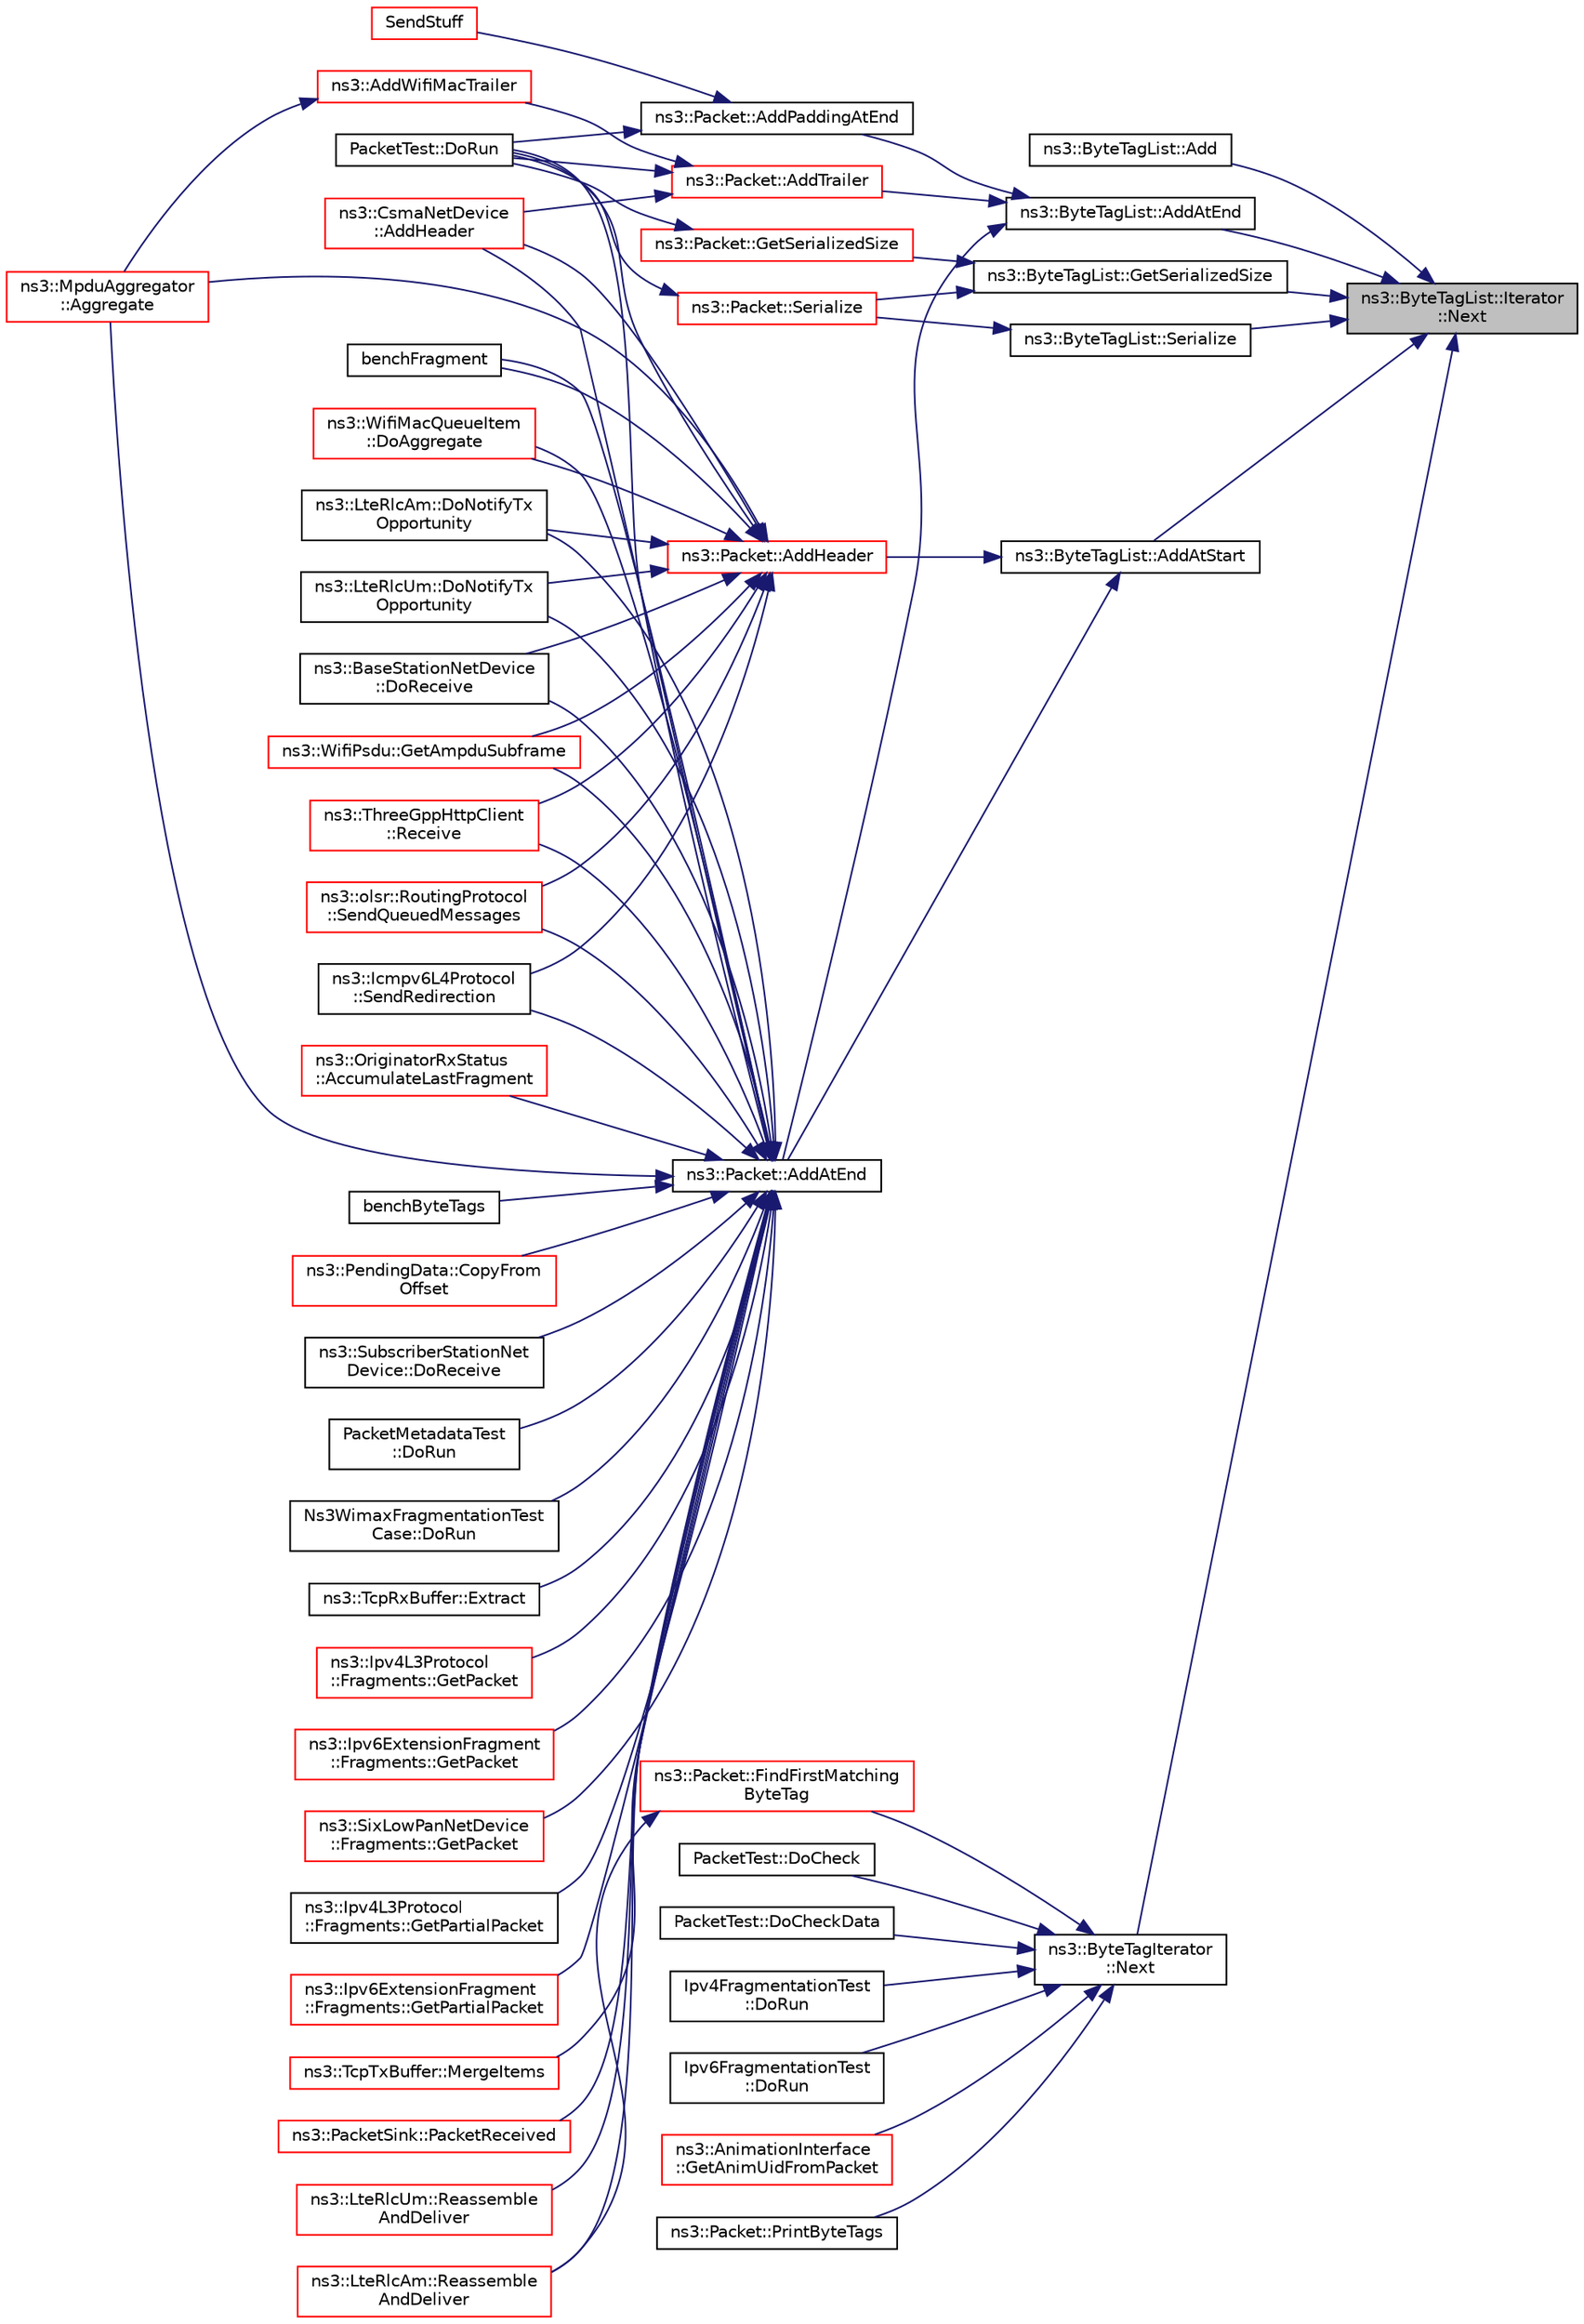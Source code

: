 digraph "ns3::ByteTagList::Iterator::Next"
{
 // LATEX_PDF_SIZE
  edge [fontname="Helvetica",fontsize="10",labelfontname="Helvetica",labelfontsize="10"];
  node [fontname="Helvetica",fontsize="10",shape=record];
  rankdir="RL";
  Node1 [label="ns3::ByteTagList::Iterator\l::Next",height=0.2,width=0.4,color="black", fillcolor="grey75", style="filled", fontcolor="black",tooltip="Returns the next Item from the ByteTagList."];
  Node1 -> Node2 [dir="back",color="midnightblue",fontsize="10",style="solid",fontname="Helvetica"];
  Node2 [label="ns3::ByteTagList::Add",height=0.2,width=0.4,color="black", fillcolor="white", style="filled",URL="$classns3_1_1_byte_tag_list.html#ae8852ea2777b455d7ec4f370c864d686",tooltip=" "];
  Node1 -> Node3 [dir="back",color="midnightblue",fontsize="10",style="solid",fontname="Helvetica"];
  Node3 [label="ns3::ByteTagList::AddAtEnd",height=0.2,width=0.4,color="black", fillcolor="white", style="filled",URL="$classns3_1_1_byte_tag_list.html#a0d8aa9cf6aaf856eb08d4f4a01f38446",tooltip="Make sure that all offsets are smaller than appendOffset which represents the location where new byte..."];
  Node3 -> Node4 [dir="back",color="midnightblue",fontsize="10",style="solid",fontname="Helvetica"];
  Node4 [label="ns3::Packet::AddAtEnd",height=0.2,width=0.4,color="black", fillcolor="white", style="filled",URL="$classns3_1_1_packet.html#a14ec3d4250b425468764de58f5837b6b",tooltip="Concatenate the input packet at the end of the current packet."];
  Node4 -> Node5 [dir="back",color="midnightblue",fontsize="10",style="solid",fontname="Helvetica"];
  Node5 [label="ns3::OriginatorRxStatus\l::AccumulateLastFragment",height=0.2,width=0.4,color="red", fillcolor="white", style="filled",URL="$classns3_1_1_originator_rx_status.html#a59c38c4a21335b5e82da00fdb0561af0",tooltip="We have received a last fragment of the fragmented packets (indicated by the no more fragment field)."];
  Node4 -> Node19 [dir="back",color="midnightblue",fontsize="10",style="solid",fontname="Helvetica"];
  Node19 [label="ns3::CsmaNetDevice\l::AddHeader",height=0.2,width=0.4,color="red", fillcolor="white", style="filled",URL="$classns3_1_1_csma_net_device.html#a736bf6ce5851ace677f8fc693a92855c",tooltip="Adds the necessary headers and trailers to a packet of data in order to respect the packet type."];
  Node4 -> Node22 [dir="back",color="midnightblue",fontsize="10",style="solid",fontname="Helvetica"];
  Node22 [label="ns3::MpduAggregator\l::Aggregate",height=0.2,width=0.4,color="red", fillcolor="white", style="filled",URL="$classns3_1_1_mpdu_aggregator.html#a8e4e158ca23bbd3141f8c584dcb7a5dc",tooltip="Aggregate an MPDU to an A-MPDU."];
  Node4 -> Node56 [dir="back",color="midnightblue",fontsize="10",style="solid",fontname="Helvetica"];
  Node56 [label="benchByteTags",height=0.2,width=0.4,color="black", fillcolor="white", style="filled",URL="$bench-packets_8cc.html#a74bbacc91e7fa270b5102afc76959cf1",tooltip=" "];
  Node4 -> Node57 [dir="back",color="midnightblue",fontsize="10",style="solid",fontname="Helvetica"];
  Node57 [label="benchFragment",height=0.2,width=0.4,color="black", fillcolor="white", style="filled",URL="$bench-packets_8cc.html#a6cabc7d91c4117351e595e4bb94b141d",tooltip=" "];
  Node4 -> Node58 [dir="back",color="midnightblue",fontsize="10",style="solid",fontname="Helvetica"];
  Node58 [label="ns3::PendingData::CopyFrom\lOffset",height=0.2,width=0.4,color="red", fillcolor="white", style="filled",URL="$classns3_1_1_pending_data.html#ab04639a5fcb15f47daa91c071f5cdfd2",tooltip="Copy data starting from a give offset."];
  Node4 -> Node60 [dir="back",color="midnightblue",fontsize="10",style="solid",fontname="Helvetica"];
  Node60 [label="ns3::WifiMacQueueItem\l::DoAggregate",height=0.2,width=0.4,color="red", fillcolor="white", style="filled",URL="$classns3_1_1_wifi_mac_queue_item.html#a6000ff915d70a940ac16fa35ee2fe933",tooltip="Aggregate the MSDU contained in the given MPDU to this MPDU (thus constituting an A-MSDU)."];
  Node4 -> Node62 [dir="back",color="midnightblue",fontsize="10",style="solid",fontname="Helvetica"];
  Node62 [label="ns3::LteRlcAm::DoNotifyTx\lOpportunity",height=0.2,width=0.4,color="black", fillcolor="white", style="filled",URL="$classns3_1_1_lte_rlc_am.html#a529666294956659251df1e79ffd3fca5",tooltip="MAC SAP."];
  Node4 -> Node63 [dir="back",color="midnightblue",fontsize="10",style="solid",fontname="Helvetica"];
  Node63 [label="ns3::LteRlcUm::DoNotifyTx\lOpportunity",height=0.2,width=0.4,color="black", fillcolor="white", style="filled",URL="$classns3_1_1_lte_rlc_um.html#a8d744cea1946d4fe5ecaaf867e51d19a",tooltip="MAC SAP."];
  Node4 -> Node64 [dir="back",color="midnightblue",fontsize="10",style="solid",fontname="Helvetica"];
  Node64 [label="ns3::BaseStationNetDevice\l::DoReceive",height=0.2,width=0.4,color="black", fillcolor="white", style="filled",URL="$classns3_1_1_base_station_net_device.html#a0a6bf3deb17ab1adde07a1ed62875067",tooltip="Receive packet."];
  Node4 -> Node65 [dir="back",color="midnightblue",fontsize="10",style="solid",fontname="Helvetica"];
  Node65 [label="ns3::SubscriberStationNet\lDevice::DoReceive",height=0.2,width=0.4,color="black", fillcolor="white", style="filled",URL="$classns3_1_1_subscriber_station_net_device.html#a2cdd421837891adea005eb7cde668a1f",tooltip="Receive a packet."];
  Node4 -> Node66 [dir="back",color="midnightblue",fontsize="10",style="solid",fontname="Helvetica"];
  Node66 [label="PacketMetadataTest\l::DoRun",height=0.2,width=0.4,color="black", fillcolor="white", style="filled",URL="$class_packet_metadata_test.html#a5157cf5ecf0e631ad2a70c61375ebfc3",tooltip="Implementation to actually run this TestCase."];
  Node4 -> Node67 [dir="back",color="midnightblue",fontsize="10",style="solid",fontname="Helvetica"];
  Node67 [label="PacketTest::DoRun",height=0.2,width=0.4,color="black", fillcolor="white", style="filled",URL="$class_packet_test.html#a2f4d69aa1b21616ea14efd54fee55da2",tooltip="Implementation to actually run this TestCase."];
  Node4 -> Node68 [dir="back",color="midnightblue",fontsize="10",style="solid",fontname="Helvetica"];
  Node68 [label="Ns3WimaxFragmentationTest\lCase::DoRun",height=0.2,width=0.4,color="black", fillcolor="white", style="filled",URL="$class_ns3_wimax_fragmentation_test_case.html#ac4725340138d07d67dbb72aaa5ccd84b",tooltip="Implementation to actually run this TestCase."];
  Node4 -> Node69 [dir="back",color="midnightblue",fontsize="10",style="solid",fontname="Helvetica"];
  Node69 [label="ns3::TcpRxBuffer::Extract",height=0.2,width=0.4,color="black", fillcolor="white", style="filled",URL="$classns3_1_1_tcp_rx_buffer.html#a0a1254a5afa4cec6307a40af3ff46d30",tooltip="Extract data from the head of the buffer as indicated by nextRxSeq."];
  Node4 -> Node70 [dir="back",color="midnightblue",fontsize="10",style="solid",fontname="Helvetica"];
  Node70 [label="ns3::WifiPsdu::GetAmpduSubframe",height=0.2,width=0.4,color="red", fillcolor="white", style="filled",URL="$classns3_1_1_wifi_psdu.html#a5613df833c8652c3be93192a06b516e6",tooltip="Get a copy of the i-th A-MPDU subframe (includes subframe header, MPDU, and possibly padding)"];
  Node4 -> Node71 [dir="back",color="midnightblue",fontsize="10",style="solid",fontname="Helvetica"];
  Node71 [label="ns3::Ipv4L3Protocol\l::Fragments::GetPacket",height=0.2,width=0.4,color="red", fillcolor="white", style="filled",URL="$classns3_1_1_ipv4_l3_protocol_1_1_fragments.html#adb45e745bcafe1fad9fdfbb88e685df5",tooltip="Get the entire packet."];
  Node4 -> Node79 [dir="back",color="midnightblue",fontsize="10",style="solid",fontname="Helvetica"];
  Node79 [label="ns3::Ipv6ExtensionFragment\l::Fragments::GetPacket",height=0.2,width=0.4,color="red", fillcolor="white", style="filled",URL="$classns3_1_1_ipv6_extension_fragment_1_1_fragments.html#a2308b508eac529beff323396eaaaebab",tooltip="Get the entire packet."];
  Node4 -> Node81 [dir="back",color="midnightblue",fontsize="10",style="solid",fontname="Helvetica"];
  Node81 [label="ns3::SixLowPanNetDevice\l::Fragments::GetPacket",height=0.2,width=0.4,color="red", fillcolor="white", style="filled",URL="$classns3_1_1_six_low_pan_net_device_1_1_fragments.html#aa9ec2708c8a1717ed5b9acd52c1bf0a1",tooltip="Get the entire packet."];
  Node4 -> Node85 [dir="back",color="midnightblue",fontsize="10",style="solid",fontname="Helvetica"];
  Node85 [label="ns3::Ipv4L3Protocol\l::Fragments::GetPartialPacket",height=0.2,width=0.4,color="black", fillcolor="white", style="filled",URL="$classns3_1_1_ipv4_l3_protocol_1_1_fragments.html#a13e7ea53f11130744dea53667fb3ff83",tooltip="Get the complete part of the packet."];
  Node4 -> Node86 [dir="back",color="midnightblue",fontsize="10",style="solid",fontname="Helvetica"];
  Node86 [label="ns3::Ipv6ExtensionFragment\l::Fragments::GetPartialPacket",height=0.2,width=0.4,color="red", fillcolor="white", style="filled",URL="$classns3_1_1_ipv6_extension_fragment_1_1_fragments.html#a1a7a254bba0ce4afcb74d5a3e99bb906",tooltip="Get the packet parts so far received."];
  Node4 -> Node90 [dir="back",color="midnightblue",fontsize="10",style="solid",fontname="Helvetica"];
  Node90 [label="ns3::TcpTxBuffer::MergeItems",height=0.2,width=0.4,color="red", fillcolor="white", style="filled",URL="$classns3_1_1_tcp_tx_buffer.html#acd8b1a260f0016fcfd315db108ae596c",tooltip="Merge two TcpTxItem."];
  Node4 -> Node100 [dir="back",color="midnightblue",fontsize="10",style="solid",fontname="Helvetica"];
  Node100 [label="ns3::PacketSink::PacketReceived",height=0.2,width=0.4,color="red", fillcolor="white", style="filled",URL="$classns3_1_1_packet_sink.html#af1b771e838a0596a019bdc12cadf7521",tooltip="Packet received: assemble byte stream to extract SeqTsSizeHeader."];
  Node4 -> Node104 [dir="back",color="midnightblue",fontsize="10",style="solid",fontname="Helvetica"];
  Node104 [label="ns3::LteRlcAm::Reassemble\lAndDeliver",height=0.2,width=0.4,color="red", fillcolor="white", style="filled",URL="$classns3_1_1_lte_rlc_am.html#ada1201339d0a54e50adc27b09d3c5c1e",tooltip="Reassemble and deliver."];
  Node4 -> Node106 [dir="back",color="midnightblue",fontsize="10",style="solid",fontname="Helvetica"];
  Node106 [label="ns3::LteRlcUm::Reassemble\lAndDeliver",height=0.2,width=0.4,color="red", fillcolor="white", style="filled",URL="$classns3_1_1_lte_rlc_um.html#a103ba1e3d14eb2604a44d1bef7fe7cb7",tooltip="Reassemble and deliver function."];
  Node4 -> Node111 [dir="back",color="midnightblue",fontsize="10",style="solid",fontname="Helvetica"];
  Node111 [label="ns3::ThreeGppHttpClient\l::Receive",height=0.2,width=0.4,color="red", fillcolor="white", style="filled",URL="$classns3_1_1_three_gpp_http_client.html#aefb3b587a587f771128f50882b019280",tooltip="Simulate a consumption of the received packet by subtracting the packet size from the internal counte..."];
  Node4 -> Node118 [dir="back",color="midnightblue",fontsize="10",style="solid",fontname="Helvetica"];
  Node118 [label="ns3::olsr::RoutingProtocol\l::SendQueuedMessages",height=0.2,width=0.4,color="red", fillcolor="white", style="filled",URL="$classns3_1_1olsr_1_1_routing_protocol.html#a02c3a2e817645ba46a3c7b4744ff3f29",tooltip="Creates as many OLSR packets as needed in order to send all buffered OLSR messages."];
  Node4 -> Node120 [dir="back",color="midnightblue",fontsize="10",style="solid",fontname="Helvetica"];
  Node120 [label="ns3::Icmpv6L4Protocol\l::SendRedirection",height=0.2,width=0.4,color="black", fillcolor="white", style="filled",URL="$classns3_1_1_icmpv6_l4_protocol.html#a775f19603b15e25f287f54096a3f26cb",tooltip="Send an ICMPv6 Redirection."];
  Node3 -> Node121 [dir="back",color="midnightblue",fontsize="10",style="solid",fontname="Helvetica"];
  Node121 [label="ns3::Packet::AddPaddingAtEnd",height=0.2,width=0.4,color="black", fillcolor="white", style="filled",URL="$classns3_1_1_packet.html#ae964f1fcfd496c6c0db1b73f27e78530",tooltip="Add a zero-filled padding to the packet."];
  Node121 -> Node67 [dir="back",color="midnightblue",fontsize="10",style="solid",fontname="Helvetica"];
  Node121 -> Node122 [dir="back",color="midnightblue",fontsize="10",style="solid",fontname="Helvetica"];
  Node122 [label="SendStuff",height=0.2,width=0.4,color="red", fillcolor="white", style="filled",URL="$socket-bound-static-routing_8cc.html#a7b2e4a72e272b99c2b4d85b9ccad6633",tooltip=" "];
  Node3 -> Node124 [dir="back",color="midnightblue",fontsize="10",style="solid",fontname="Helvetica"];
  Node124 [label="ns3::Packet::AddTrailer",height=0.2,width=0.4,color="red", fillcolor="white", style="filled",URL="$classns3_1_1_packet.html#ae26b490c30ae5bc98be5181ec6e06db8",tooltip="Add trailer to this packet."];
  Node124 -> Node19 [dir="back",color="midnightblue",fontsize="10",style="solid",fontname="Helvetica"];
  Node124 -> Node125 [dir="back",color="midnightblue",fontsize="10",style="solid",fontname="Helvetica"];
  Node125 [label="ns3::AddWifiMacTrailer",height=0.2,width=0.4,color="red", fillcolor="white", style="filled",URL="$namespacens3.html#ab329ba01637c33843b592aebe17df72f",tooltip="Add FCS trailer to a packet."];
  Node125 -> Node22 [dir="back",color="midnightblue",fontsize="10",style="solid",fontname="Helvetica"];
  Node124 -> Node67 [dir="back",color="midnightblue",fontsize="10",style="solid",fontname="Helvetica"];
  Node1 -> Node154 [dir="back",color="midnightblue",fontsize="10",style="solid",fontname="Helvetica"];
  Node154 [label="ns3::ByteTagList::AddAtStart",height=0.2,width=0.4,color="black", fillcolor="white", style="filled",URL="$classns3_1_1_byte_tag_list.html#acb4563fbe4299c55af41ba7a166b71d5",tooltip="Make sure that all offsets are bigger than prependOffset which represents the location where new byte..."];
  Node154 -> Node4 [dir="back",color="midnightblue",fontsize="10",style="solid",fontname="Helvetica"];
  Node154 -> Node155 [dir="back",color="midnightblue",fontsize="10",style="solid",fontname="Helvetica"];
  Node155 [label="ns3::Packet::AddHeader",height=0.2,width=0.4,color="red", fillcolor="white", style="filled",URL="$classns3_1_1_packet.html#a465108c595a0bc592095cbcab1832ed8",tooltip="Add header to this packet."];
  Node155 -> Node19 [dir="back",color="midnightblue",fontsize="10",style="solid",fontname="Helvetica"];
  Node155 -> Node22 [dir="back",color="midnightblue",fontsize="10",style="solid",fontname="Helvetica"];
  Node155 -> Node57 [dir="back",color="midnightblue",fontsize="10",style="solid",fontname="Helvetica"];
  Node155 -> Node60 [dir="back",color="midnightblue",fontsize="10",style="solid",fontname="Helvetica"];
  Node155 -> Node62 [dir="back",color="midnightblue",fontsize="10",style="solid",fontname="Helvetica"];
  Node155 -> Node63 [dir="back",color="midnightblue",fontsize="10",style="solid",fontname="Helvetica"];
  Node155 -> Node64 [dir="back",color="midnightblue",fontsize="10",style="solid",fontname="Helvetica"];
  Node155 -> Node67 [dir="back",color="midnightblue",fontsize="10",style="solid",fontname="Helvetica"];
  Node155 -> Node70 [dir="back",color="midnightblue",fontsize="10",style="solid",fontname="Helvetica"];
  Node155 -> Node111 [dir="back",color="midnightblue",fontsize="10",style="solid",fontname="Helvetica"];
  Node155 -> Node118 [dir="back",color="midnightblue",fontsize="10",style="solid",fontname="Helvetica"];
  Node155 -> Node120 [dir="back",color="midnightblue",fontsize="10",style="solid",fontname="Helvetica"];
  Node1 -> Node704 [dir="back",color="midnightblue",fontsize="10",style="solid",fontname="Helvetica"];
  Node704 [label="ns3::ByteTagList::GetSerializedSize",height=0.2,width=0.4,color="black", fillcolor="white", style="filled",URL="$classns3_1_1_byte_tag_list.html#ab3c82f535fd002da08d4166c6304b000",tooltip="Returns number of bytes required for packet serialization."];
  Node704 -> Node705 [dir="back",color="midnightblue",fontsize="10",style="solid",fontname="Helvetica"];
  Node705 [label="ns3::Packet::GetSerializedSize",height=0.2,width=0.4,color="red", fillcolor="white", style="filled",URL="$classns3_1_1_packet.html#aeaf626dfa2ae8c26ddde52e75d9d0c3d",tooltip="Returns number of bytes required for packet serialization."];
  Node705 -> Node67 [dir="back",color="midnightblue",fontsize="10",style="solid",fontname="Helvetica"];
  Node704 -> Node708 [dir="back",color="midnightblue",fontsize="10",style="solid",fontname="Helvetica"];
  Node708 [label="ns3::Packet::Serialize",height=0.2,width=0.4,color="red", fillcolor="white", style="filled",URL="$classns3_1_1_packet.html#a9cd43075e83f695f6d64cf78407d6eb0",tooltip="Serialize a packet, tags, and metadata into a byte buffer."];
  Node708 -> Node67 [dir="back",color="midnightblue",fontsize="10",style="solid",fontname="Helvetica"];
  Node1 -> Node709 [dir="back",color="midnightblue",fontsize="10",style="solid",fontname="Helvetica"];
  Node709 [label="ns3::ByteTagIterator\l::Next",height=0.2,width=0.4,color="black", fillcolor="white", style="filled",URL="$classns3_1_1_byte_tag_iterator.html#af2fa25a08fe0a868ab051e3c4bfcad01",tooltip=" "];
  Node709 -> Node710 [dir="back",color="midnightblue",fontsize="10",style="solid",fontname="Helvetica"];
  Node710 [label="PacketTest::DoCheck",height=0.2,width=0.4,color="black", fillcolor="white", style="filled",URL="$class_packet_test.html#a8bfedb5c3b60f014e305a87701e73797",tooltip="Checks the packet."];
  Node709 -> Node711 [dir="back",color="midnightblue",fontsize="10",style="solid",fontname="Helvetica"];
  Node711 [label="PacketTest::DoCheckData",height=0.2,width=0.4,color="black", fillcolor="white", style="filled",URL="$class_packet_test.html#a465a59af7738ee55076b0a10a66016b4",tooltip=" "];
  Node709 -> Node712 [dir="back",color="midnightblue",fontsize="10",style="solid",fontname="Helvetica"];
  Node712 [label="Ipv4FragmentationTest\l::DoRun",height=0.2,width=0.4,color="black", fillcolor="white", style="filled",URL="$class_ipv4_fragmentation_test.html#abe15a9d41a354bd95bf8c0b1622a54cb",tooltip="Implementation to actually run this TestCase."];
  Node709 -> Node713 [dir="back",color="midnightblue",fontsize="10",style="solid",fontname="Helvetica"];
  Node713 [label="Ipv6FragmentationTest\l::DoRun",height=0.2,width=0.4,color="black", fillcolor="white", style="filled",URL="$class_ipv6_fragmentation_test.html#a83bd2f74ceac188b83cfb604a90c7b7b",tooltip="Implementation to actually run this TestCase."];
  Node709 -> Node714 [dir="back",color="midnightblue",fontsize="10",style="solid",fontname="Helvetica"];
  Node714 [label="ns3::Packet::FindFirstMatching\lByteTag",height=0.2,width=0.4,color="red", fillcolor="white", style="filled",URL="$classns3_1_1_packet.html#a97561e433646891407aae64e750c8c0f",tooltip="Finds the first tag matching the parameter Tag type."];
  Node714 -> Node104 [dir="back",color="midnightblue",fontsize="10",style="solid",fontname="Helvetica"];
  Node709 -> Node720 [dir="back",color="midnightblue",fontsize="10",style="solid",fontname="Helvetica"];
  Node720 [label="ns3::AnimationInterface\l::GetAnimUidFromPacket",height=0.2,width=0.4,color="red", fillcolor="white", style="filled",URL="$classns3_1_1_animation_interface.html#a18e6a184ccd7dee800bf734f8adc818c",tooltip="Get anim UID from packet function."];
  Node709 -> Node738 [dir="back",color="midnightblue",fontsize="10",style="solid",fontname="Helvetica"];
  Node738 [label="ns3::Packet::PrintByteTags",height=0.2,width=0.4,color="black", fillcolor="white", style="filled",URL="$classns3_1_1_packet.html#a3c6a3e2089f1f970ddf7405fa6c9703d",tooltip="Iterate over the byte tags present in this packet, and invoke the Print method of each tag stored in ..."];
  Node1 -> Node739 [dir="back",color="midnightblue",fontsize="10",style="solid",fontname="Helvetica"];
  Node739 [label="ns3::ByteTagList::Serialize",height=0.2,width=0.4,color="black", fillcolor="white", style="filled",URL="$classns3_1_1_byte_tag_list.html#acb33b2a24f0d8a62ff035b15803cf40e",tooltip="Serialize the tag list into a byte buffer."];
  Node739 -> Node708 [dir="back",color="midnightblue",fontsize="10",style="solid",fontname="Helvetica"];
}
